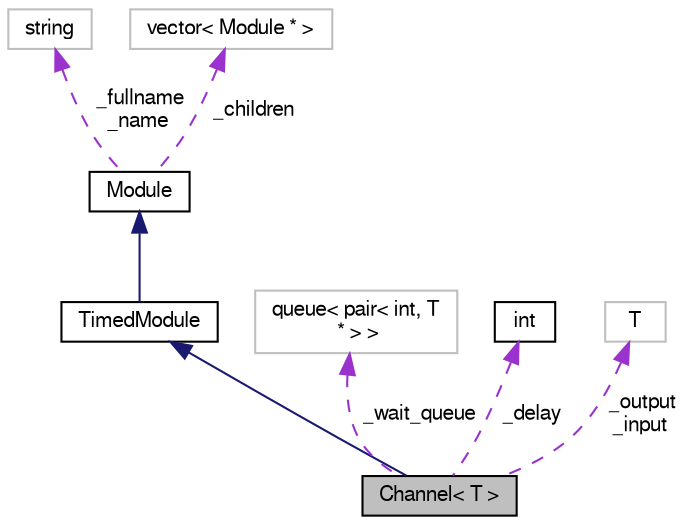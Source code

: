 digraph "Channel&lt; T &gt;"
{
  bgcolor="transparent";
  edge [fontname="FreeSans",fontsize="10",labelfontname="FreeSans",labelfontsize="10"];
  node [fontname="FreeSans",fontsize="10",shape=record];
  Node3 [label="Channel\< T \>",height=0.2,width=0.4,color="black", fillcolor="grey75", style="filled", fontcolor="black"];
  Node4 -> Node3 [dir="back",color="midnightblue",fontsize="10",style="solid",fontname="FreeSans"];
  Node4 [label="TimedModule",height=0.2,width=0.4,color="black",URL="$classTimedModule.html"];
  Node5 -> Node4 [dir="back",color="midnightblue",fontsize="10",style="solid",fontname="FreeSans"];
  Node5 [label="Module",height=0.2,width=0.4,color="black",URL="$classModule.html"];
  Node6 -> Node5 [dir="back",color="darkorchid3",fontsize="10",style="dashed",label=" _fullname\n_name" ,fontname="FreeSans"];
  Node6 [label="string",height=0.2,width=0.4,color="grey75"];
  Node7 -> Node5 [dir="back",color="darkorchid3",fontsize="10",style="dashed",label=" _children" ,fontname="FreeSans"];
  Node7 [label="vector\< Module * \>",height=0.2,width=0.4,color="grey75"];
  Node8 -> Node3 [dir="back",color="darkorchid3",fontsize="10",style="dashed",label=" _wait_queue" ,fontname="FreeSans"];
  Node8 [label="queue\< pair\< int, T\l * \> \>",height=0.2,width=0.4,color="grey75"];
  Node9 -> Node3 [dir="back",color="darkorchid3",fontsize="10",style="dashed",label=" _delay" ,fontname="FreeSans"];
  Node9 [label="int",height=0.2,width=0.4,color="black",URL="$classint.html"];
  Node10 -> Node3 [dir="back",color="darkorchid3",fontsize="10",style="dashed",label=" _output\n_input" ,fontname="FreeSans"];
  Node10 [label="T",height=0.2,width=0.4,color="grey75"];
}
